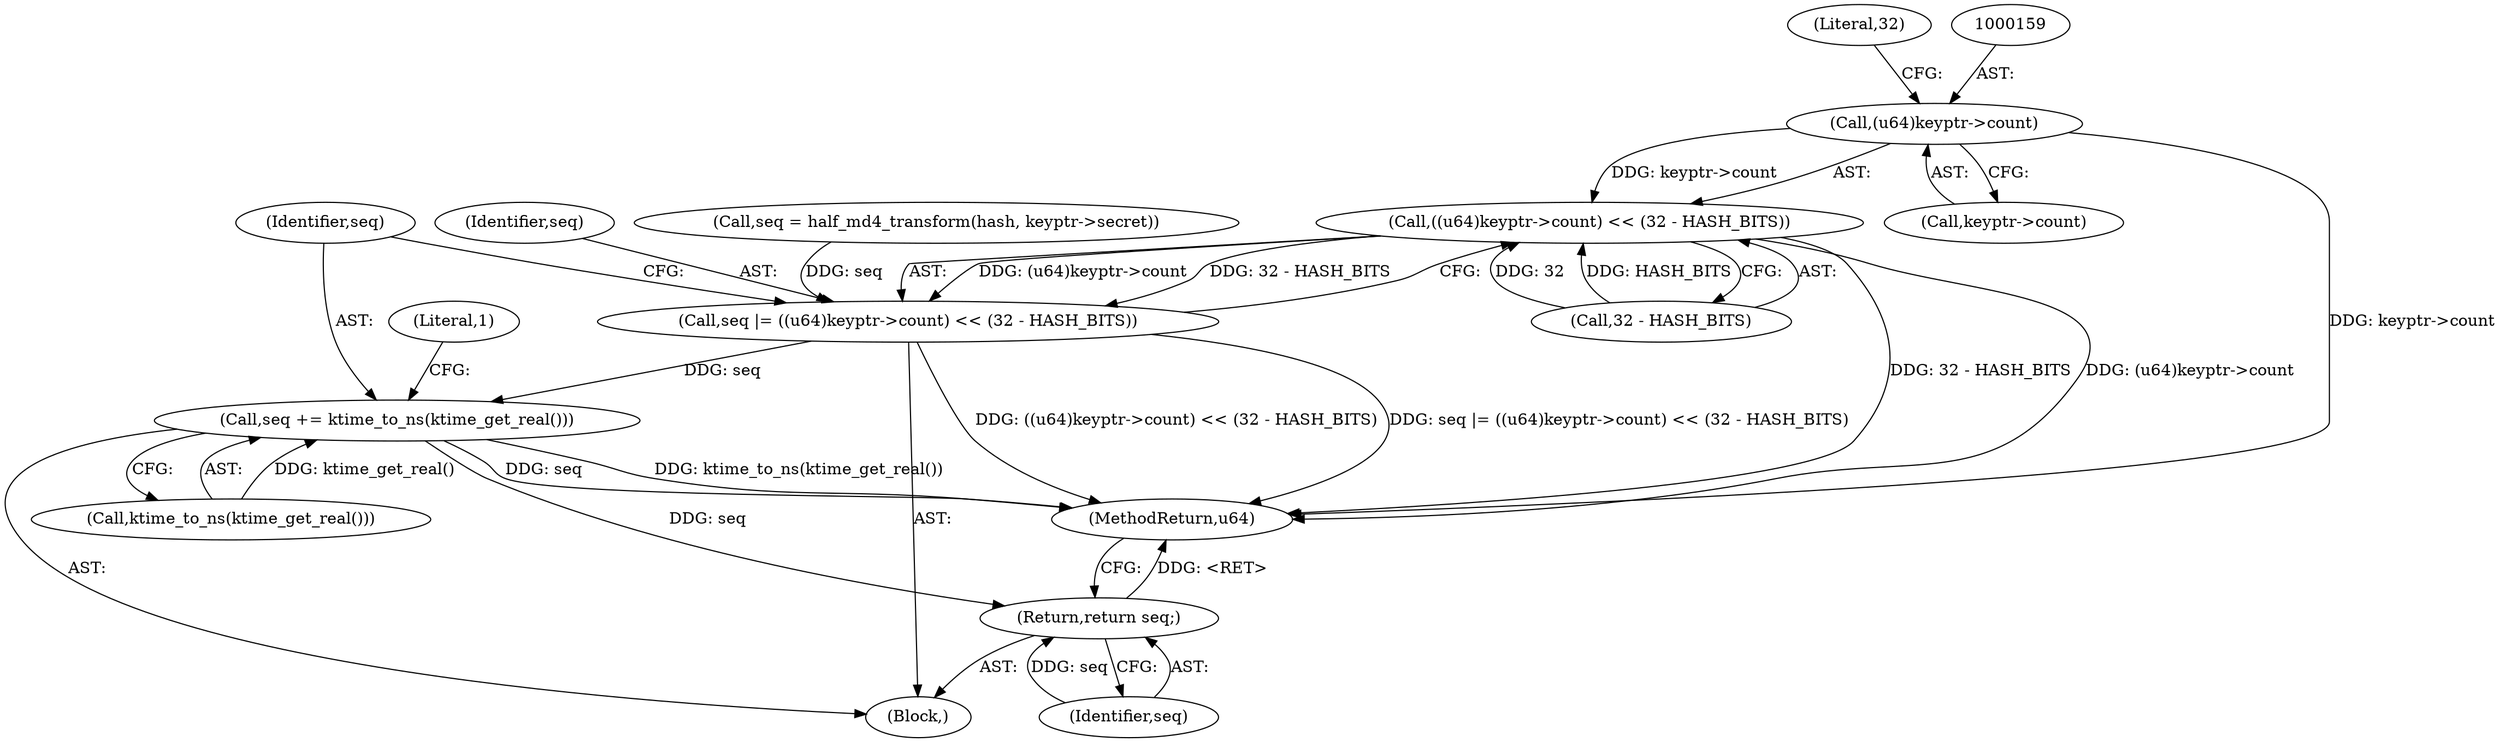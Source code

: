 digraph "1_linux_6e5714eaf77d79ae1c8b47e3e040ff5411b717ec_2@pointer" {
"1000158" [label="(Call,(u64)keyptr->count)"];
"1000157" [label="(Call,((u64)keyptr->count) << (32 - HASH_BITS))"];
"1000155" [label="(Call,seq |= ((u64)keyptr->count) << (32 - HASH_BITS))"];
"1000166" [label="(Call,seq += ktime_to_ns(ktime_get_real()))"];
"1000172" [label="(Return,return seq;)"];
"1000173" [label="(Identifier,seq)"];
"1000157" [label="(Call,((u64)keyptr->count) << (32 - HASH_BITS))"];
"1000148" [label="(Call,seq = half_md4_transform(hash, keyptr->secret))"];
"1000172" [label="(Return,return seq;)"];
"1000171" [label="(Literal,1)"];
"1000166" [label="(Call,seq += ktime_to_ns(ktime_get_real()))"];
"1000105" [label="(Block,)"];
"1000164" [label="(Literal,32)"];
"1000160" [label="(Call,keyptr->count)"];
"1000174" [label="(MethodReturn,u64)"];
"1000156" [label="(Identifier,seq)"];
"1000158" [label="(Call,(u64)keyptr->count)"];
"1000163" [label="(Call,32 - HASH_BITS)"];
"1000168" [label="(Call,ktime_to_ns(ktime_get_real()))"];
"1000155" [label="(Call,seq |= ((u64)keyptr->count) << (32 - HASH_BITS))"];
"1000167" [label="(Identifier,seq)"];
"1000158" -> "1000157"  [label="AST: "];
"1000158" -> "1000160"  [label="CFG: "];
"1000159" -> "1000158"  [label="AST: "];
"1000160" -> "1000158"  [label="AST: "];
"1000164" -> "1000158"  [label="CFG: "];
"1000158" -> "1000174"  [label="DDG: keyptr->count"];
"1000158" -> "1000157"  [label="DDG: keyptr->count"];
"1000157" -> "1000155"  [label="AST: "];
"1000157" -> "1000163"  [label="CFG: "];
"1000163" -> "1000157"  [label="AST: "];
"1000155" -> "1000157"  [label="CFG: "];
"1000157" -> "1000174"  [label="DDG: 32 - HASH_BITS"];
"1000157" -> "1000174"  [label="DDG: (u64)keyptr->count"];
"1000157" -> "1000155"  [label="DDG: (u64)keyptr->count"];
"1000157" -> "1000155"  [label="DDG: 32 - HASH_BITS"];
"1000163" -> "1000157"  [label="DDG: 32"];
"1000163" -> "1000157"  [label="DDG: HASH_BITS"];
"1000155" -> "1000105"  [label="AST: "];
"1000156" -> "1000155"  [label="AST: "];
"1000167" -> "1000155"  [label="CFG: "];
"1000155" -> "1000174"  [label="DDG: ((u64)keyptr->count) << (32 - HASH_BITS)"];
"1000155" -> "1000174"  [label="DDG: seq |= ((u64)keyptr->count) << (32 - HASH_BITS)"];
"1000148" -> "1000155"  [label="DDG: seq"];
"1000155" -> "1000166"  [label="DDG: seq"];
"1000166" -> "1000105"  [label="AST: "];
"1000166" -> "1000168"  [label="CFG: "];
"1000167" -> "1000166"  [label="AST: "];
"1000168" -> "1000166"  [label="AST: "];
"1000171" -> "1000166"  [label="CFG: "];
"1000166" -> "1000174"  [label="DDG: ktime_to_ns(ktime_get_real())"];
"1000166" -> "1000174"  [label="DDG: seq"];
"1000168" -> "1000166"  [label="DDG: ktime_get_real()"];
"1000166" -> "1000172"  [label="DDG: seq"];
"1000172" -> "1000105"  [label="AST: "];
"1000172" -> "1000173"  [label="CFG: "];
"1000173" -> "1000172"  [label="AST: "];
"1000174" -> "1000172"  [label="CFG: "];
"1000172" -> "1000174"  [label="DDG: <RET>"];
"1000173" -> "1000172"  [label="DDG: seq"];
}
